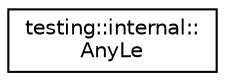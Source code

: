 digraph "Graphical Class Hierarchy"
{
  edge [fontname="Helvetica",fontsize="10",labelfontname="Helvetica",labelfontsize="10"];
  node [fontname="Helvetica",fontsize="10",shape=record];
  rankdir="LR";
  Node1 [label="testing::internal::\lAnyLe",height=0.2,width=0.4,color="black", fillcolor="white", style="filled",URL="$structtesting_1_1internal_1_1_any_le.html"];
}
